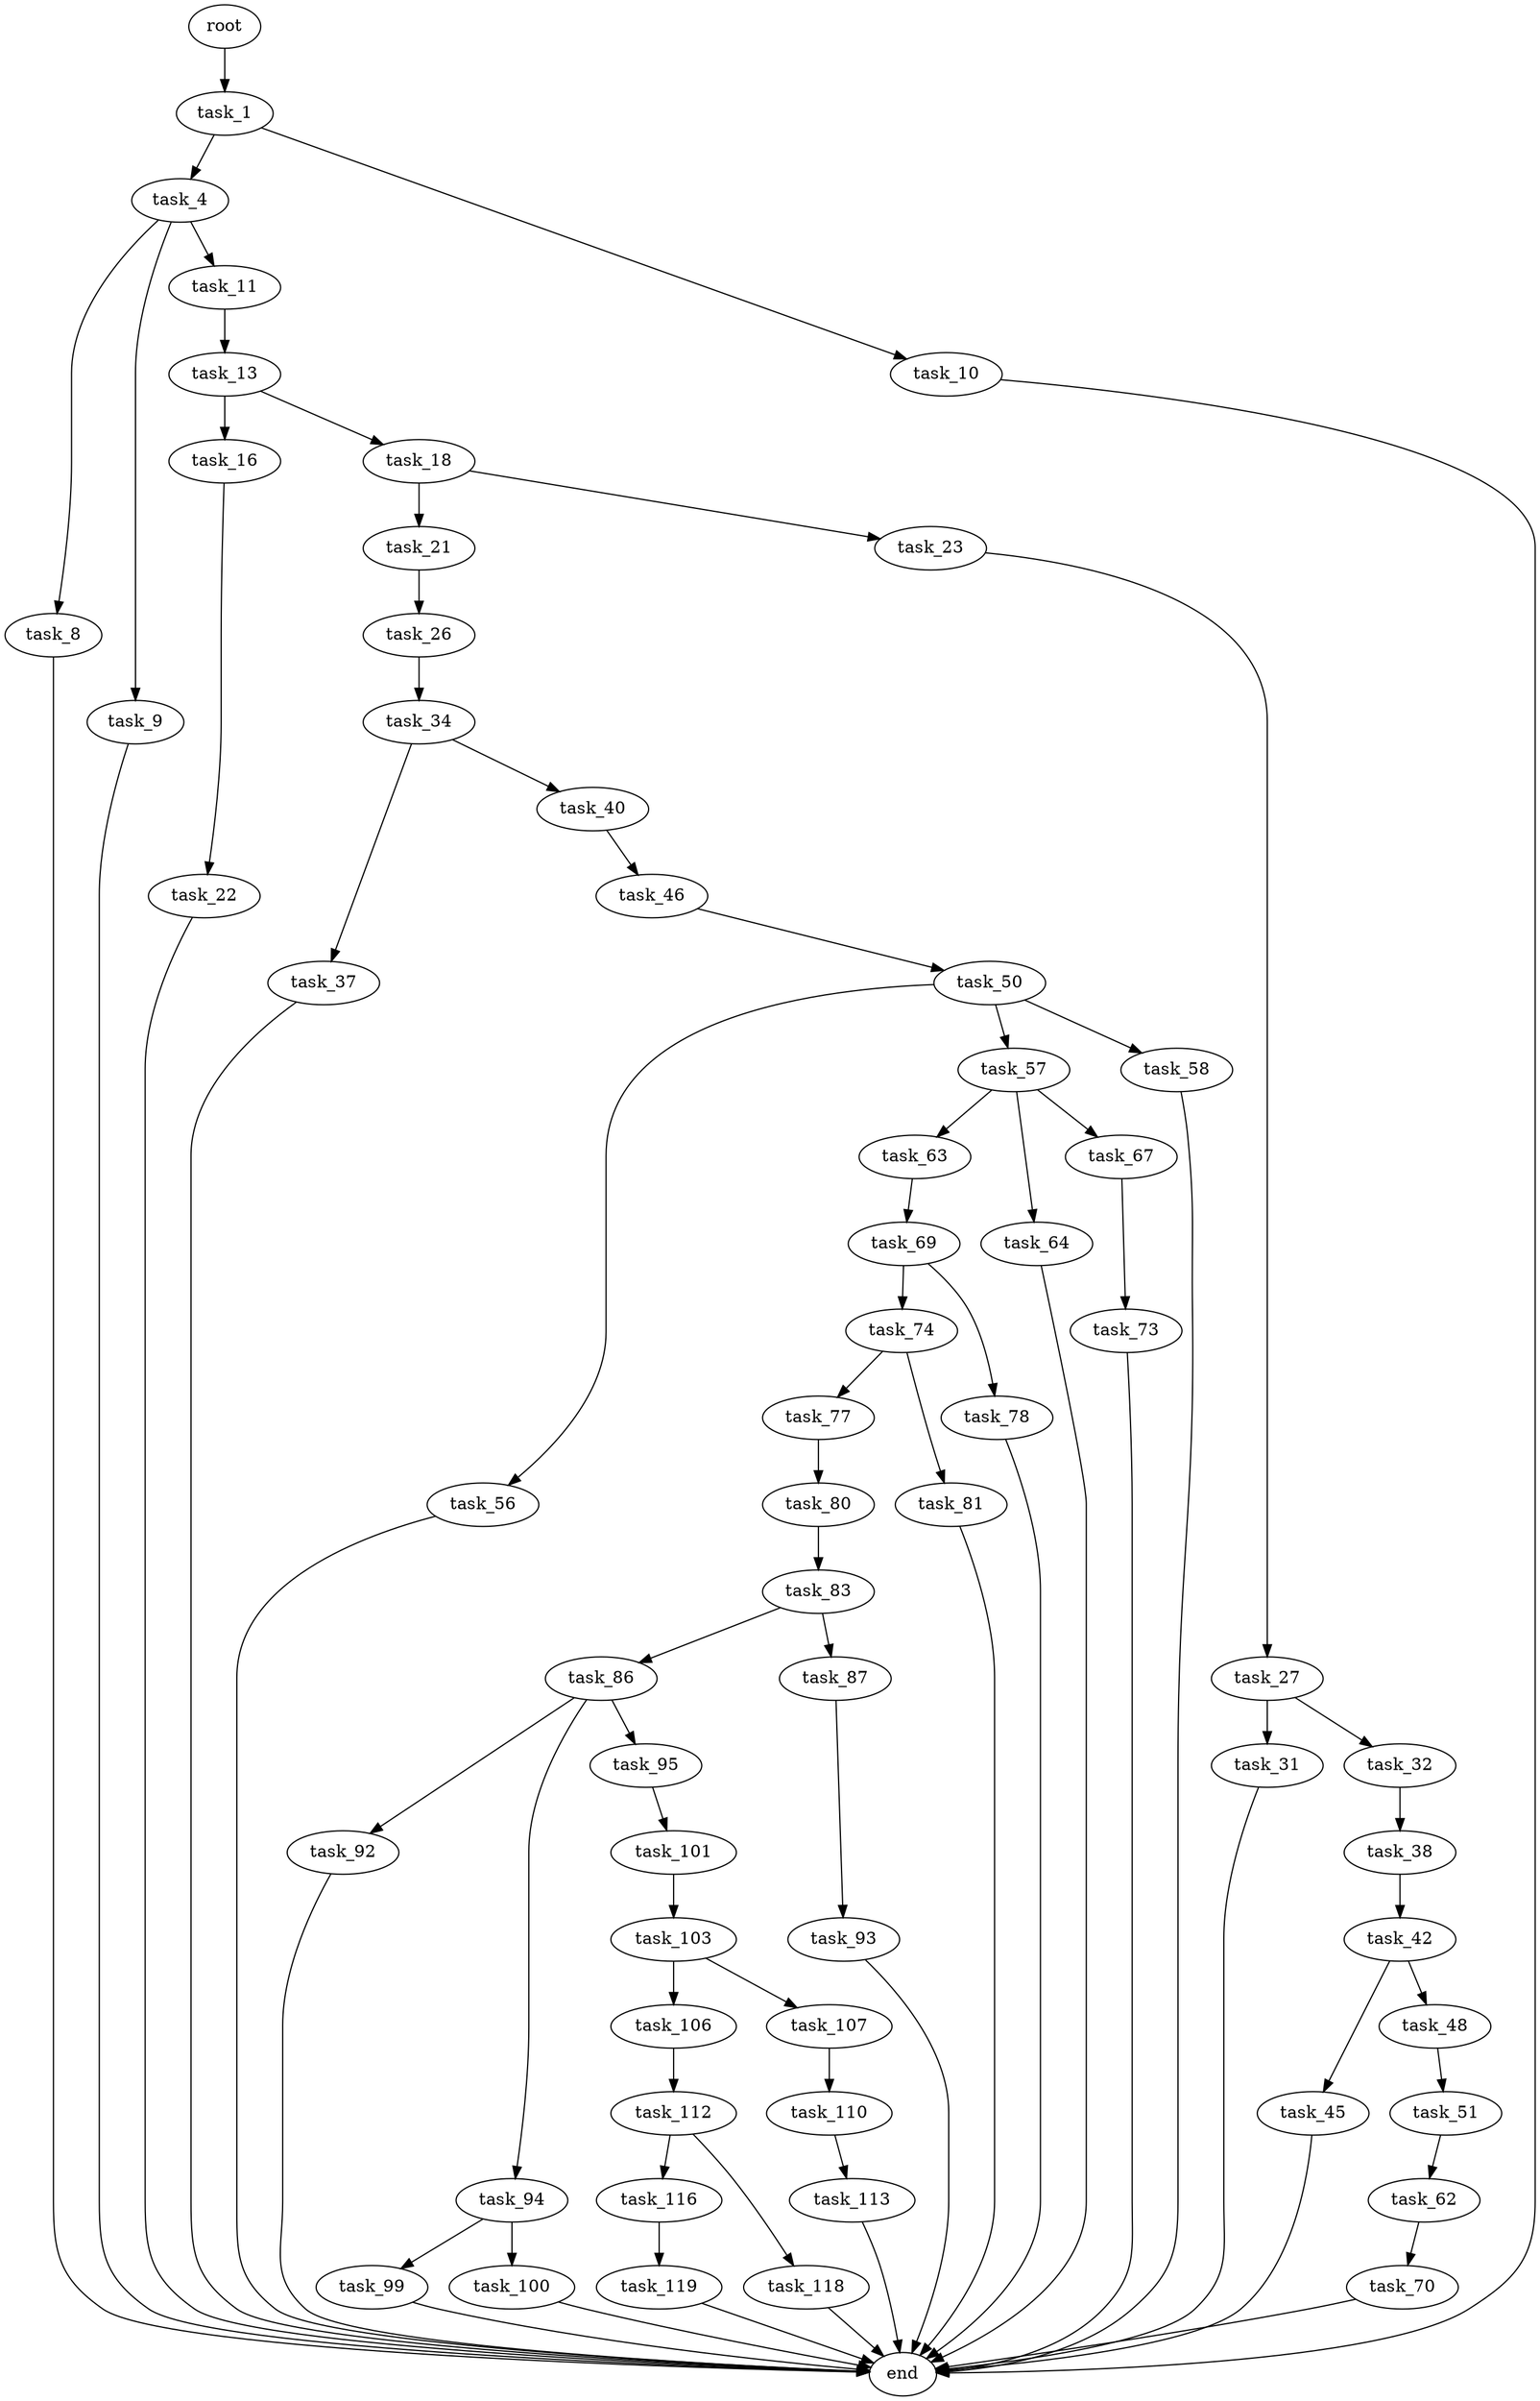 digraph G {
  root [size="0.000000"];
  task_1 [size="8589934592.000000"];
  task_4 [size="782757789696.000000"];
  task_10 [size="1027090481033.000000"];
  task_8 [size="290748922932.000000"];
  task_9 [size="8589934592.000000"];
  task_11 [size="20045882633.000000"];
  end [size="0.000000"];
  task_13 [size="28991029248.000000"];
  task_16 [size="368293445632.000000"];
  task_18 [size="28679910709.000000"];
  task_22 [size="134217728000.000000"];
  task_21 [size="11166859904.000000"];
  task_23 [size="8589934592.000000"];
  task_26 [size="202137756348.000000"];
  task_27 [size="4224565484.000000"];
  task_34 [size="973418141.000000"];
  task_31 [size="34157833784.000000"];
  task_32 [size="28991029248.000000"];
  task_38 [size="8586367028.000000"];
  task_37 [size="603164499585.000000"];
  task_40 [size="9039544715.000000"];
  task_42 [size="95297974614.000000"];
  task_46 [size="1414985378.000000"];
  task_45 [size="782757789696.000000"];
  task_48 [size="134217728000.000000"];
  task_50 [size="201425748080.000000"];
  task_51 [size="674514078888.000000"];
  task_56 [size="782757789696.000000"];
  task_57 [size="1263175218.000000"];
  task_58 [size="465130567115.000000"];
  task_62 [size="4214769940.000000"];
  task_63 [size="229001594615.000000"];
  task_64 [size="2377982160.000000"];
  task_67 [size="9344263059.000000"];
  task_70 [size="782757789696.000000"];
  task_69 [size="9308687705.000000"];
  task_73 [size="1073741824000.000000"];
  task_74 [size="134217728000.000000"];
  task_78 [size="272363284388.000000"];
  task_77 [size="17116994464.000000"];
  task_81 [size="292446904685.000000"];
  task_80 [size="68719476736.000000"];
  task_83 [size="4208320583.000000"];
  task_86 [size="28991029248.000000"];
  task_87 [size="3473134086.000000"];
  task_92 [size="52931473334.000000"];
  task_94 [size="1073741824000.000000"];
  task_95 [size="1073741824000.000000"];
  task_93 [size="85722479964.000000"];
  task_99 [size="782757789696.000000"];
  task_100 [size="42864391918.000000"];
  task_101 [size="14055608621.000000"];
  task_103 [size="31834387013.000000"];
  task_106 [size="142127932461.000000"];
  task_107 [size="6338649927.000000"];
  task_112 [size="134217728000.000000"];
  task_110 [size="1751708341.000000"];
  task_113 [size="782757789696.000000"];
  task_116 [size="1345431340.000000"];
  task_118 [size="138584241536.000000"];
  task_119 [size="782757789696.000000"];

  root -> task_1 [size="1.000000"];
  task_1 -> task_4 [size="33554432.000000"];
  task_1 -> task_10 [size="33554432.000000"];
  task_4 -> task_8 [size="679477248.000000"];
  task_4 -> task_9 [size="679477248.000000"];
  task_4 -> task_11 [size="679477248.000000"];
  task_10 -> end [size="1.000000"];
  task_8 -> end [size="1.000000"];
  task_9 -> end [size="1.000000"];
  task_11 -> task_13 [size="411041792.000000"];
  task_13 -> task_16 [size="75497472.000000"];
  task_13 -> task_18 [size="75497472.000000"];
  task_16 -> task_22 [size="411041792.000000"];
  task_18 -> task_21 [size="679477248.000000"];
  task_18 -> task_23 [size="679477248.000000"];
  task_22 -> end [size="1.000000"];
  task_21 -> task_26 [size="536870912.000000"];
  task_23 -> task_27 [size="33554432.000000"];
  task_26 -> task_34 [size="134217728.000000"];
  task_27 -> task_31 [size="209715200.000000"];
  task_27 -> task_32 [size="209715200.000000"];
  task_34 -> task_37 [size="33554432.000000"];
  task_34 -> task_40 [size="33554432.000000"];
  task_31 -> end [size="1.000000"];
  task_32 -> task_38 [size="75497472.000000"];
  task_38 -> task_42 [size="209715200.000000"];
  task_37 -> end [size="1.000000"];
  task_40 -> task_46 [size="209715200.000000"];
  task_42 -> task_45 [size="75497472.000000"];
  task_42 -> task_48 [size="75497472.000000"];
  task_46 -> task_50 [size="33554432.000000"];
  task_45 -> end [size="1.000000"];
  task_48 -> task_51 [size="209715200.000000"];
  task_50 -> task_56 [size="411041792.000000"];
  task_50 -> task_57 [size="411041792.000000"];
  task_50 -> task_58 [size="411041792.000000"];
  task_51 -> task_62 [size="536870912.000000"];
  task_56 -> end [size="1.000000"];
  task_57 -> task_63 [size="33554432.000000"];
  task_57 -> task_64 [size="33554432.000000"];
  task_57 -> task_67 [size="33554432.000000"];
  task_58 -> end [size="1.000000"];
  task_62 -> task_70 [size="301989888.000000"];
  task_63 -> task_69 [size="679477248.000000"];
  task_64 -> end [size="1.000000"];
  task_67 -> task_73 [size="838860800.000000"];
  task_70 -> end [size="1.000000"];
  task_69 -> task_74 [size="679477248.000000"];
  task_69 -> task_78 [size="679477248.000000"];
  task_73 -> end [size="1.000000"];
  task_74 -> task_77 [size="209715200.000000"];
  task_74 -> task_81 [size="209715200.000000"];
  task_78 -> end [size="1.000000"];
  task_77 -> task_80 [size="411041792.000000"];
  task_81 -> end [size="1.000000"];
  task_80 -> task_83 [size="134217728.000000"];
  task_83 -> task_86 [size="75497472.000000"];
  task_83 -> task_87 [size="75497472.000000"];
  task_86 -> task_92 [size="75497472.000000"];
  task_86 -> task_94 [size="75497472.000000"];
  task_86 -> task_95 [size="75497472.000000"];
  task_87 -> task_93 [size="411041792.000000"];
  task_92 -> end [size="1.000000"];
  task_94 -> task_99 [size="838860800.000000"];
  task_94 -> task_100 [size="838860800.000000"];
  task_95 -> task_101 [size="838860800.000000"];
  task_93 -> end [size="1.000000"];
  task_99 -> end [size="1.000000"];
  task_100 -> end [size="1.000000"];
  task_101 -> task_103 [size="411041792.000000"];
  task_103 -> task_106 [size="33554432.000000"];
  task_103 -> task_107 [size="33554432.000000"];
  task_106 -> task_112 [size="209715200.000000"];
  task_107 -> task_110 [size="209715200.000000"];
  task_112 -> task_116 [size="209715200.000000"];
  task_112 -> task_118 [size="209715200.000000"];
  task_110 -> task_113 [size="209715200.000000"];
  task_113 -> end [size="1.000000"];
  task_116 -> task_119 [size="75497472.000000"];
  task_118 -> end [size="1.000000"];
  task_119 -> end [size="1.000000"];
}
